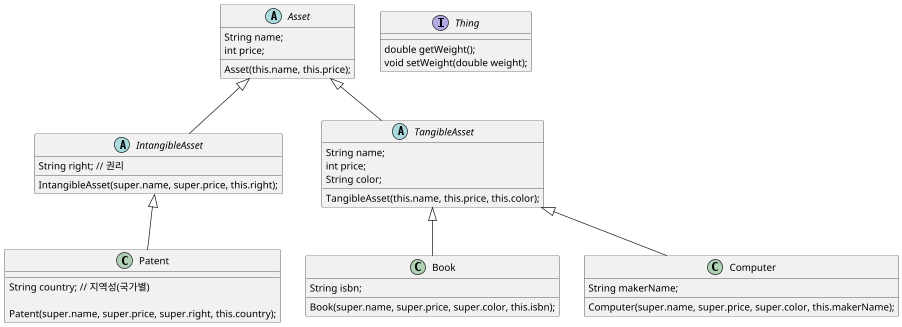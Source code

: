 @startuml
scale 0.7

abstract class Asset {
  String name;
  int price;

  Asset(this.name, this.price);
}

abstract class IntangibleAsset extends Asset {
  String right; // 권리

  IntangibleAsset(super.name, super.price, this.right);
}

abstract class TangibleAsset extends Asset {
  String name;
  int price;
  String color;

  TangibleAsset(this.name, this.price, this.color);
}

class Book extends TangibleAsset {
  String isbn;

  Book(super.name, super.price, super.color, this.isbn);
}

class Computer extends TangibleAsset {
  String makerName;

  Computer(super.name, super.price, super.color, this.makerName);
}

class Patent extends IntangibleAsset {
  String country; // 지역성(국가별)

  Patent(super.name, super.price, super.right, this.country);
}

interface Thing {
  double getWeight();
  void setWeight(double weight);
}

@enduml